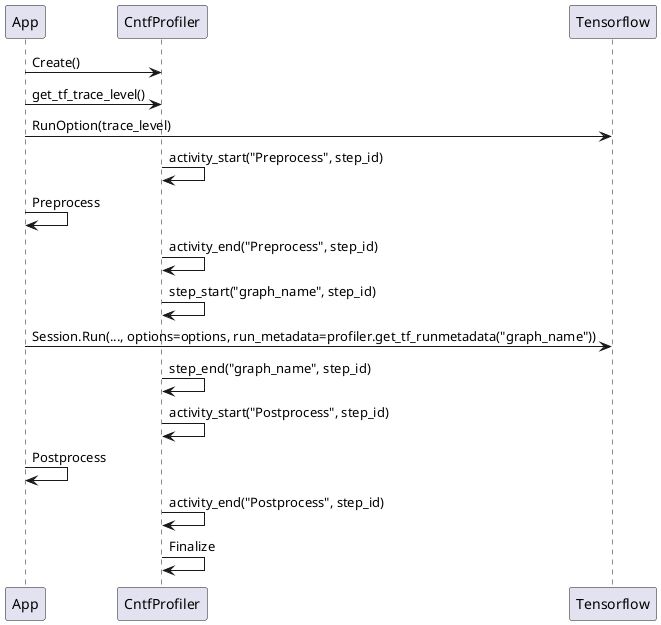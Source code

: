 @startuml
App -> CntfProfiler: Create()
App -> CntfProfiler: get_tf_trace_level()
App -> Tensorflow: RunOption(trace_level)
CntfProfiler -> CntfProfiler: activity_start("Preprocess", step_id)
App -> App: Preprocess
CntfProfiler -> CntfProfiler: activity_end("Preprocess", step_id)
CntfProfiler -> CntfProfiler: step_start("graph_name", step_id)
App -> Tensorflow: Session.Run(..., options=options, run_metadata=profiler.get_tf_runmetadata("graph_name"))
CntfProfiler -> CntfProfiler: step_end("graph_name", step_id)
CntfProfiler -> CntfProfiler: activity_start("Postprocess", step_id)
App -> App: Postprocess
CntfProfiler -> CntfProfiler: activity_end("Postprocess", step_id)
CntfProfiler -> CntfProfiler: Finalize
@enduml